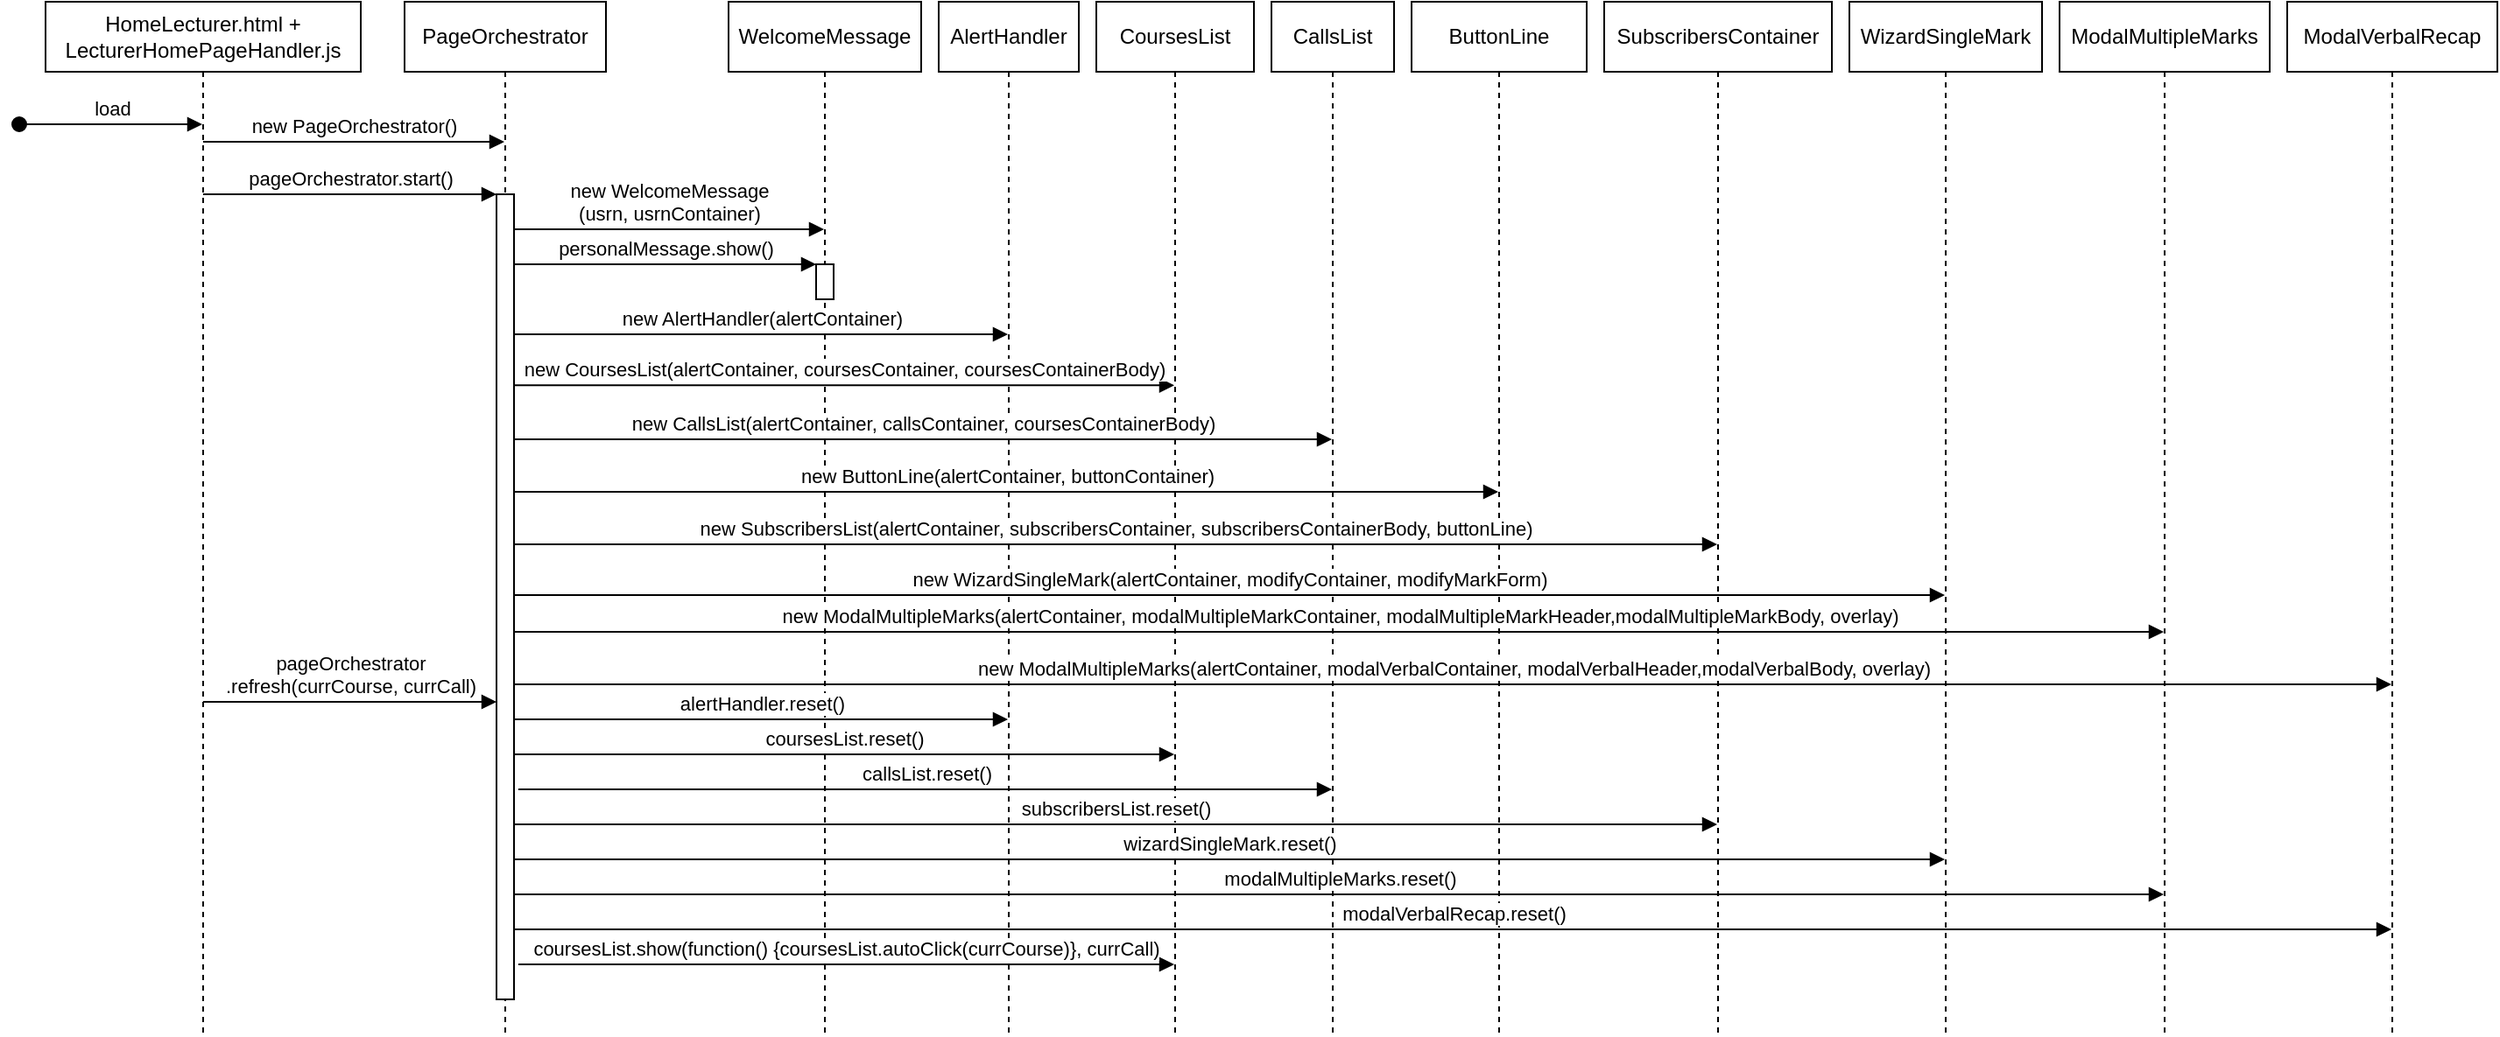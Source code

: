 <mxfile version="21.3.7" type="device">
  <diagram name="Page-1" id="2YBvvXClWsGukQMizWep">
    <mxGraphModel dx="678" dy="718" grid="1" gridSize="10" guides="1" tooltips="1" connect="1" arrows="1" fold="1" page="1" pageScale="1" pageWidth="850" pageHeight="1100" math="0" shadow="0">
      <root>
        <mxCell id="0" />
        <mxCell id="1" parent="0" />
        <mxCell id="EaPoBMWTR1owD6BFUS1a-1" value="HomeLecturer.html + LecturerHomePageHandler.js" style="shape=umlLifeline;perimeter=lifelinePerimeter;whiteSpace=wrap;html=1;container=0;dropTarget=0;collapsible=0;recursiveResize=0;outlineConnect=0;portConstraint=eastwest;newEdgeStyle={&quot;edgeStyle&quot;:&quot;elbowEdgeStyle&quot;,&quot;elbow&quot;:&quot;vertical&quot;,&quot;curved&quot;:0,&quot;rounded&quot;:0};" vertex="1" parent="1">
          <mxGeometry x="290" y="210" width="180" height="590" as="geometry" />
        </mxCell>
        <mxCell id="EaPoBMWTR1owD6BFUS1a-2" value="load" style="html=1;verticalAlign=bottom;startArrow=oval;endArrow=block;startSize=8;edgeStyle=elbowEdgeStyle;elbow=vertical;curved=0;rounded=0;" edge="1" parent="EaPoBMWTR1owD6BFUS1a-1" target="EaPoBMWTR1owD6BFUS1a-1">
          <mxGeometry relative="1" as="geometry">
            <mxPoint x="-15" y="70" as="sourcePoint" />
            <mxPoint x="45" y="70" as="targetPoint" />
          </mxGeometry>
        </mxCell>
        <mxCell id="EaPoBMWTR1owD6BFUS1a-3" value="PageOrchestrator" style="shape=umlLifeline;perimeter=lifelinePerimeter;whiteSpace=wrap;html=1;container=0;dropTarget=0;collapsible=0;recursiveResize=0;outlineConnect=0;portConstraint=eastwest;newEdgeStyle={&quot;edgeStyle&quot;:&quot;elbowEdgeStyle&quot;,&quot;elbow&quot;:&quot;vertical&quot;,&quot;curved&quot;:0,&quot;rounded&quot;:0};" vertex="1" parent="1">
          <mxGeometry x="495" y="210" width="115" height="590" as="geometry" />
        </mxCell>
        <mxCell id="EaPoBMWTR1owD6BFUS1a-4" value="" style="html=1;points=[];perimeter=orthogonalPerimeter;outlineConnect=0;targetShapes=umlLifeline;portConstraint=eastwest;newEdgeStyle={&quot;edgeStyle&quot;:&quot;elbowEdgeStyle&quot;,&quot;elbow&quot;:&quot;vertical&quot;,&quot;curved&quot;:0,&quot;rounded&quot;:0};" vertex="1" parent="EaPoBMWTR1owD6BFUS1a-3">
          <mxGeometry x="52.5" y="110" width="10" height="460" as="geometry" />
        </mxCell>
        <mxCell id="EaPoBMWTR1owD6BFUS1a-6" value="WelcomeMessage" style="shape=umlLifeline;perimeter=lifelinePerimeter;whiteSpace=wrap;html=1;container=0;dropTarget=0;collapsible=0;recursiveResize=0;outlineConnect=0;portConstraint=eastwest;newEdgeStyle={&quot;edgeStyle&quot;:&quot;elbowEdgeStyle&quot;,&quot;elbow&quot;:&quot;vertical&quot;,&quot;curved&quot;:0,&quot;rounded&quot;:0};" vertex="1" parent="1">
          <mxGeometry x="680" y="210" width="110" height="590" as="geometry" />
        </mxCell>
        <mxCell id="EaPoBMWTR1owD6BFUS1a-7" value="" style="html=1;points=[];perimeter=orthogonalPerimeter;outlineConnect=0;targetShapes=umlLifeline;portConstraint=eastwest;newEdgeStyle={&quot;edgeStyle&quot;:&quot;elbowEdgeStyle&quot;,&quot;elbow&quot;:&quot;vertical&quot;,&quot;curved&quot;:0,&quot;rounded&quot;:0};" vertex="1" parent="EaPoBMWTR1owD6BFUS1a-6">
          <mxGeometry x="50" y="150" width="10" height="20" as="geometry" />
        </mxCell>
        <mxCell id="EaPoBMWTR1owD6BFUS1a-9" value="AlertHandler" style="shape=umlLifeline;perimeter=lifelinePerimeter;whiteSpace=wrap;html=1;container=0;dropTarget=0;collapsible=0;recursiveResize=0;outlineConnect=0;portConstraint=eastwest;newEdgeStyle={&quot;edgeStyle&quot;:&quot;elbowEdgeStyle&quot;,&quot;elbow&quot;:&quot;vertical&quot;,&quot;curved&quot;:0,&quot;rounded&quot;:0};" vertex="1" parent="1">
          <mxGeometry x="800" y="210" width="80" height="590" as="geometry" />
        </mxCell>
        <mxCell id="EaPoBMWTR1owD6BFUS1a-10" value="new WelcomeMessage&lt;br&gt;(usrn, usrnContainer)" style="html=1;verticalAlign=bottom;endArrow=block;edgeStyle=elbowEdgeStyle;elbow=vertical;curved=0;rounded=0;" edge="1" parent="1" target="EaPoBMWTR1owD6BFUS1a-6" source="EaPoBMWTR1owD6BFUS1a-4">
          <mxGeometry relative="1" as="geometry">
            <mxPoint x="550" y="340" as="sourcePoint" />
            <Array as="points">
              <mxPoint x="610" y="340" />
              <mxPoint x="590" y="350" />
              <mxPoint x="610" y="340" />
            </Array>
            <mxPoint x="700" y="340" as="targetPoint" />
          </mxGeometry>
        </mxCell>
        <mxCell id="EaPoBMWTR1owD6BFUS1a-17" value="CoursesList" style="shape=umlLifeline;perimeter=lifelinePerimeter;whiteSpace=wrap;html=1;container=0;dropTarget=0;collapsible=0;recursiveResize=0;outlineConnect=0;portConstraint=eastwest;newEdgeStyle={&quot;edgeStyle&quot;:&quot;elbowEdgeStyle&quot;,&quot;elbow&quot;:&quot;vertical&quot;,&quot;curved&quot;:0,&quot;rounded&quot;:0};" vertex="1" parent="1">
          <mxGeometry x="890" y="210" width="90" height="590" as="geometry" />
        </mxCell>
        <mxCell id="EaPoBMWTR1owD6BFUS1a-18" value="CallsList" style="shape=umlLifeline;perimeter=lifelinePerimeter;whiteSpace=wrap;html=1;container=0;dropTarget=0;collapsible=0;recursiveResize=0;outlineConnect=0;portConstraint=eastwest;newEdgeStyle={&quot;edgeStyle&quot;:&quot;elbowEdgeStyle&quot;,&quot;elbow&quot;:&quot;vertical&quot;,&quot;curved&quot;:0,&quot;rounded&quot;:0};" vertex="1" parent="1">
          <mxGeometry x="990" y="210" width="70" height="590" as="geometry" />
        </mxCell>
        <mxCell id="EaPoBMWTR1owD6BFUS1a-21" value="ButtonLine" style="shape=umlLifeline;perimeter=lifelinePerimeter;whiteSpace=wrap;html=1;container=0;dropTarget=0;collapsible=0;recursiveResize=0;outlineConnect=0;portConstraint=eastwest;newEdgeStyle={&quot;edgeStyle&quot;:&quot;elbowEdgeStyle&quot;,&quot;elbow&quot;:&quot;vertical&quot;,&quot;curved&quot;:0,&quot;rounded&quot;:0};" vertex="1" parent="1">
          <mxGeometry x="1070" y="210" width="100" height="590" as="geometry" />
        </mxCell>
        <mxCell id="EaPoBMWTR1owD6BFUS1a-25" value="personalMessage.show()" style="html=1;verticalAlign=bottom;endArrow=block;edgeStyle=elbowEdgeStyle;elbow=vertical;curved=0;rounded=0;" edge="1" parent="1" source="EaPoBMWTR1owD6BFUS1a-4" target="EaPoBMWTR1owD6BFUS1a-7">
          <mxGeometry relative="1" as="geometry">
            <mxPoint x="550" y="360" as="sourcePoint" />
            <Array as="points">
              <mxPoint x="612" y="360" />
              <mxPoint x="592" y="370" />
              <mxPoint x="612" y="360" />
            </Array>
            <mxPoint x="717" y="360" as="targetPoint" />
          </mxGeometry>
        </mxCell>
        <mxCell id="EaPoBMWTR1owD6BFUS1a-26" value="new AlertHandler(alertContainer)" style="html=1;verticalAlign=bottom;endArrow=block;edgeStyle=elbowEdgeStyle;elbow=vertical;curved=0;rounded=0;" edge="1" parent="1" source="EaPoBMWTR1owD6BFUS1a-4" target="EaPoBMWTR1owD6BFUS1a-9">
          <mxGeometry relative="1" as="geometry">
            <mxPoint x="560" y="400" as="sourcePoint" />
            <Array as="points">
              <mxPoint x="612" y="400" />
              <mxPoint x="592" y="410" />
              <mxPoint x="612" y="400" />
            </Array>
            <mxPoint x="717" y="400" as="targetPoint" />
          </mxGeometry>
        </mxCell>
        <mxCell id="EaPoBMWTR1owD6BFUS1a-28" value="new CoursesList(alertContainer, coursesContainer, coursesContainerBody)" style="html=1;verticalAlign=bottom;endArrow=block;edgeStyle=elbowEdgeStyle;elbow=vertical;curved=0;rounded=0;" edge="1" parent="1" source="EaPoBMWTR1owD6BFUS1a-4" target="EaPoBMWTR1owD6BFUS1a-17">
          <mxGeometry relative="1" as="geometry">
            <mxPoint x="568" y="429.17" as="sourcePoint" />
            <Array as="points">
              <mxPoint x="622" y="429.17" />
              <mxPoint x="602" y="439.17" />
              <mxPoint x="622" y="429.17" />
            </Array>
            <mxPoint x="940" y="429.17" as="targetPoint" />
          </mxGeometry>
        </mxCell>
        <mxCell id="EaPoBMWTR1owD6BFUS1a-29" value="new CallsList(alertContainer, callsContainer, coursesContainerBody)" style="html=1;verticalAlign=bottom;endArrow=block;edgeStyle=elbowEdgeStyle;elbow=vertical;curved=0;rounded=0;" edge="1" parent="1" source="EaPoBMWTR1owD6BFUS1a-4" target="EaPoBMWTR1owD6BFUS1a-18">
          <mxGeometry relative="1" as="geometry">
            <mxPoint x="560" y="450" as="sourcePoint" />
            <Array as="points">
              <mxPoint x="720" y="460" />
              <mxPoint x="650" y="450" />
              <mxPoint x="604" y="460.17" />
              <mxPoint x="624" y="450.17" />
            </Array>
            <mxPoint x="1007" y="450" as="targetPoint" />
          </mxGeometry>
        </mxCell>
        <mxCell id="EaPoBMWTR1owD6BFUS1a-30" value="new ButtonLine(alertContainer, buttonContainer)" style="html=1;verticalAlign=bottom;endArrow=block;edgeStyle=elbowEdgeStyle;elbow=vertical;curved=0;rounded=0;" edge="1" parent="1" source="EaPoBMWTR1owD6BFUS1a-4" target="EaPoBMWTR1owD6BFUS1a-21">
          <mxGeometry relative="1" as="geometry">
            <mxPoint x="560" y="490" as="sourcePoint" />
            <Array as="points">
              <mxPoint x="722" y="490" />
              <mxPoint x="652" y="480" />
              <mxPoint x="606" y="490.17" />
              <mxPoint x="626" y="480.17" />
            </Array>
            <mxPoint x="1097" y="490" as="targetPoint" />
          </mxGeometry>
        </mxCell>
        <mxCell id="EaPoBMWTR1owD6BFUS1a-31" value="SubscribersContainer" style="shape=umlLifeline;perimeter=lifelinePerimeter;whiteSpace=wrap;html=1;container=0;dropTarget=0;collapsible=0;recursiveResize=0;outlineConnect=0;portConstraint=eastwest;newEdgeStyle={&quot;edgeStyle&quot;:&quot;elbowEdgeStyle&quot;,&quot;elbow&quot;:&quot;vertical&quot;,&quot;curved&quot;:0,&quot;rounded&quot;:0};" vertex="1" parent="1">
          <mxGeometry x="1180" y="210" width="130" height="590" as="geometry" />
        </mxCell>
        <mxCell id="EaPoBMWTR1owD6BFUS1a-32" value="new SubscribersList(alertContainer, subscribersContainer, subscribersContainerBody, buttonLine)" style="html=1;verticalAlign=bottom;endArrow=block;edgeStyle=elbowEdgeStyle;elbow=vertical;curved=0;rounded=0;" edge="1" parent="1" source="EaPoBMWTR1owD6BFUS1a-4" target="EaPoBMWTR1owD6BFUS1a-31">
          <mxGeometry relative="1" as="geometry">
            <mxPoint x="560" y="520" as="sourcePoint" />
            <Array as="points">
              <mxPoint x="724" y="520" />
              <mxPoint x="654" y="510" />
              <mxPoint x="608" y="520.17" />
              <mxPoint x="628" y="510.17" />
            </Array>
            <mxPoint x="1192" y="520" as="targetPoint" />
          </mxGeometry>
        </mxCell>
        <mxCell id="EaPoBMWTR1owD6BFUS1a-33" value="WizardSingleMark" style="shape=umlLifeline;perimeter=lifelinePerimeter;whiteSpace=wrap;html=1;container=0;dropTarget=0;collapsible=0;recursiveResize=0;outlineConnect=0;portConstraint=eastwest;newEdgeStyle={&quot;edgeStyle&quot;:&quot;elbowEdgeStyle&quot;,&quot;elbow&quot;:&quot;vertical&quot;,&quot;curved&quot;:0,&quot;rounded&quot;:0};" vertex="1" parent="1">
          <mxGeometry x="1320" y="210" width="110" height="590" as="geometry" />
        </mxCell>
        <mxCell id="EaPoBMWTR1owD6BFUS1a-34" value="new WizardSingleMark(alertContainer, modifyContainer, modifyMarkForm)" style="html=1;verticalAlign=bottom;endArrow=block;edgeStyle=elbowEdgeStyle;elbow=vertical;curved=0;rounded=0;" edge="1" parent="1" source="EaPoBMWTR1owD6BFUS1a-4" target="EaPoBMWTR1owD6BFUS1a-33">
          <mxGeometry relative="1" as="geometry">
            <mxPoint x="550" y="549" as="sourcePoint" />
            <Array as="points">
              <mxPoint x="716" y="549" />
              <mxPoint x="646" y="539" />
              <mxPoint x="600" y="549.17" />
              <mxPoint x="620" y="539.17" />
            </Array>
            <mxPoint x="1307" y="549" as="targetPoint" />
          </mxGeometry>
        </mxCell>
        <mxCell id="EaPoBMWTR1owD6BFUS1a-35" value="new ModalMultipleMarks(alertContainer, modalMultipleMarkContainer, modalMultipleMarkHeader,modalMultipleMarkBody, overlay)" style="html=1;verticalAlign=bottom;endArrow=block;edgeStyle=elbowEdgeStyle;elbow=vertical;curved=0;rounded=0;" edge="1" parent="1" source="EaPoBMWTR1owD6BFUS1a-4" target="EaPoBMWTR1owD6BFUS1a-36">
          <mxGeometry relative="1" as="geometry">
            <mxPoint x="550" y="570" as="sourcePoint" />
            <Array as="points">
              <mxPoint x="900" y="570" />
              <mxPoint x="708" y="570" />
              <mxPoint x="638" y="560" />
              <mxPoint x="592" y="570.17" />
              <mxPoint x="612" y="560.17" />
            </Array>
            <mxPoint x="1437" y="570" as="targetPoint" />
          </mxGeometry>
        </mxCell>
        <mxCell id="EaPoBMWTR1owD6BFUS1a-36" value="ModalMultipleMarks" style="shape=umlLifeline;perimeter=lifelinePerimeter;whiteSpace=wrap;html=1;container=0;dropTarget=0;collapsible=0;recursiveResize=0;outlineConnect=0;portConstraint=eastwest;newEdgeStyle={&quot;edgeStyle&quot;:&quot;elbowEdgeStyle&quot;,&quot;elbow&quot;:&quot;vertical&quot;,&quot;curved&quot;:0,&quot;rounded&quot;:0};" vertex="1" parent="1">
          <mxGeometry x="1440" y="210" width="120" height="590" as="geometry" />
        </mxCell>
        <mxCell id="EaPoBMWTR1owD6BFUS1a-37" value="ModalVerbalRecap" style="shape=umlLifeline;perimeter=lifelinePerimeter;whiteSpace=wrap;html=1;container=0;dropTarget=0;collapsible=0;recursiveResize=0;outlineConnect=0;portConstraint=eastwest;newEdgeStyle={&quot;edgeStyle&quot;:&quot;elbowEdgeStyle&quot;,&quot;elbow&quot;:&quot;vertical&quot;,&quot;curved&quot;:0,&quot;rounded&quot;:0};" vertex="1" parent="1">
          <mxGeometry x="1570" y="210" width="120" height="590" as="geometry" />
        </mxCell>
        <mxCell id="EaPoBMWTR1owD6BFUS1a-38" value="new ModalMultipleMarks(alertContainer, modalVerbalContainer, modalVerbalHeader,modalVerbalBody, overlay)" style="html=1;verticalAlign=bottom;endArrow=block;edgeStyle=elbowEdgeStyle;elbow=vertical;curved=0;rounded=0;" edge="1" parent="1" source="EaPoBMWTR1owD6BFUS1a-4" target="EaPoBMWTR1owD6BFUS1a-37">
          <mxGeometry relative="1" as="geometry">
            <mxPoint x="560" y="600" as="sourcePoint" />
            <Array as="points">
              <mxPoint x="902" y="600" />
              <mxPoint x="710" y="600" />
              <mxPoint x="640" y="590" />
              <mxPoint x="594" y="600.17" />
              <mxPoint x="614" y="590.17" />
            </Array>
            <mxPoint x="1572" y="600" as="targetPoint" />
          </mxGeometry>
        </mxCell>
        <mxCell id="EaPoBMWTR1owD6BFUS1a-39" value="alertHandler.reset()" style="html=1;verticalAlign=bottom;endArrow=block;edgeStyle=elbowEdgeStyle;elbow=vertical;curved=0;rounded=0;" edge="1" parent="1" source="EaPoBMWTR1owD6BFUS1a-4" target="EaPoBMWTR1owD6BFUS1a-9">
          <mxGeometry relative="1" as="geometry">
            <mxPoint x="540" y="629.17" as="sourcePoint" />
            <Array as="points">
              <mxPoint x="770" y="620" />
              <mxPoint x="594" y="629.17" />
              <mxPoint x="574" y="639.17" />
              <mxPoint x="594" y="629.17" />
            </Array>
            <mxPoint x="892" y="629.17" as="targetPoint" />
          </mxGeometry>
        </mxCell>
        <mxCell id="EaPoBMWTR1owD6BFUS1a-40" value="coursesList.reset()" style="html=1;verticalAlign=bottom;endArrow=block;edgeStyle=elbowEdgeStyle;elbow=vertical;curved=0;rounded=0;" edge="1" parent="1" source="EaPoBMWTR1owD6BFUS1a-4" target="EaPoBMWTR1owD6BFUS1a-17">
          <mxGeometry x="-0.001" relative="1" as="geometry">
            <mxPoint x="560" y="640" as="sourcePoint" />
            <Array as="points">
              <mxPoint x="772" y="640" />
              <mxPoint x="596" y="649.17" />
              <mxPoint x="576" y="659.17" />
              <mxPoint x="596" y="649.17" />
            </Array>
            <mxPoint x="912" y="640" as="targetPoint" />
            <mxPoint as="offset" />
          </mxGeometry>
        </mxCell>
        <mxCell id="EaPoBMWTR1owD6BFUS1a-41" value="callsList.reset()" style="html=1;verticalAlign=bottom;endArrow=block;edgeStyle=elbowEdgeStyle;elbow=vertical;curved=0;rounded=0;" edge="1" parent="1" target="EaPoBMWTR1owD6BFUS1a-18">
          <mxGeometry relative="1" as="geometry">
            <mxPoint x="560" y="660" as="sourcePoint" />
            <Array as="points">
              <mxPoint x="774" y="660" />
              <mxPoint x="598" y="669.17" />
              <mxPoint x="578" y="679.17" />
              <mxPoint x="598" y="669.17" />
            </Array>
            <mxPoint x="1007" y="660" as="targetPoint" />
          </mxGeometry>
        </mxCell>
        <mxCell id="EaPoBMWTR1owD6BFUS1a-42" value="subscribersList.reset()" style="html=1;verticalAlign=bottom;endArrow=block;edgeStyle=elbowEdgeStyle;elbow=vertical;curved=0;rounded=0;" edge="1" parent="1" source="EaPoBMWTR1owD6BFUS1a-4" target="EaPoBMWTR1owD6BFUS1a-31">
          <mxGeometry relative="1" as="geometry">
            <mxPoint x="570" y="680" as="sourcePoint" />
            <Array as="points">
              <mxPoint x="784" y="680" />
              <mxPoint x="608" y="689.17" />
              <mxPoint x="588" y="699.17" />
              <mxPoint x="608" y="689.17" />
            </Array>
            <mxPoint x="1105" y="680" as="targetPoint" />
          </mxGeometry>
        </mxCell>
        <mxCell id="EaPoBMWTR1owD6BFUS1a-43" value="wizardSingleMark.reset()" style="html=1;verticalAlign=bottom;endArrow=block;edgeStyle=elbowEdgeStyle;elbow=vertical;curved=0;rounded=0;" edge="1" parent="1" source="EaPoBMWTR1owD6BFUS1a-4" target="EaPoBMWTR1owD6BFUS1a-33">
          <mxGeometry relative="1" as="geometry">
            <mxPoint x="568" y="700" as="sourcePoint" />
            <Array as="points">
              <mxPoint x="794" y="700" />
              <mxPoint x="618" y="709.17" />
              <mxPoint x="598" y="719.17" />
              <mxPoint x="618" y="709.17" />
            </Array>
            <mxPoint x="1200" y="700" as="targetPoint" />
          </mxGeometry>
        </mxCell>
        <mxCell id="EaPoBMWTR1owD6BFUS1a-44" value="modalMultipleMarks.reset()" style="html=1;verticalAlign=bottom;endArrow=block;edgeStyle=elbowEdgeStyle;elbow=vertical;curved=0;rounded=0;" edge="1" parent="1" source="EaPoBMWTR1owD6BFUS1a-4" target="EaPoBMWTR1owD6BFUS1a-36">
          <mxGeometry relative="1" as="geometry">
            <mxPoint x="561.5" y="720" as="sourcePoint" />
            <Array as="points">
              <mxPoint x="797.5" y="720" />
              <mxPoint x="621.5" y="729.17" />
              <mxPoint x="601.5" y="739.17" />
              <mxPoint x="621.5" y="729.17" />
            </Array>
            <mxPoint x="1448.5" y="720" as="targetPoint" />
          </mxGeometry>
        </mxCell>
        <mxCell id="EaPoBMWTR1owD6BFUS1a-45" value="modalVerbalRecap.reset()" style="html=1;verticalAlign=bottom;endArrow=block;edgeStyle=elbowEdgeStyle;elbow=vertical;curved=0;rounded=0;" edge="1" parent="1" source="EaPoBMWTR1owD6BFUS1a-4" target="EaPoBMWTR1owD6BFUS1a-37">
          <mxGeometry relative="1" as="geometry">
            <mxPoint x="568" y="740" as="sourcePoint" />
            <Array as="points">
              <mxPoint x="807.5" y="740" />
              <mxPoint x="631.5" y="749.17" />
              <mxPoint x="611.5" y="759.17" />
              <mxPoint x="631.5" y="749.17" />
            </Array>
            <mxPoint x="1700" y="740" as="targetPoint" />
          </mxGeometry>
        </mxCell>
        <mxCell id="EaPoBMWTR1owD6BFUS1a-46" value="coursesList.show(function() {coursesList.autoClick(currCourse)}, currCall)" style="html=1;verticalAlign=bottom;endArrow=block;edgeStyle=elbowEdgeStyle;elbow=vertical;curved=0;rounded=0;" edge="1" parent="1" target="EaPoBMWTR1owD6BFUS1a-17">
          <mxGeometry x="-0.001" relative="1" as="geometry">
            <mxPoint x="560" y="760" as="sourcePoint" />
            <Array as="points">
              <mxPoint x="774" y="760" />
              <mxPoint x="598" y="769.17" />
              <mxPoint x="578" y="779.17" />
              <mxPoint x="598" y="769.17" />
            </Array>
            <mxPoint x="1007" y="760" as="targetPoint" />
            <mxPoint as="offset" />
          </mxGeometry>
        </mxCell>
        <mxCell id="EaPoBMWTR1owD6BFUS1a-47" value="pageOrchestrator&lt;br&gt;.refresh(currCourse, currCall)" style="html=1;verticalAlign=bottom;endArrow=block;edgeStyle=elbowEdgeStyle;elbow=vertical;curved=0;rounded=0;" edge="1" parent="1" source="EaPoBMWTR1owD6BFUS1a-1" target="EaPoBMWTR1owD6BFUS1a-4">
          <mxGeometry relative="1" as="geometry">
            <mxPoint x="340" y="610" as="sourcePoint" />
            <Array as="points">
              <mxPoint x="490" y="610" />
              <mxPoint x="460" y="480" />
              <mxPoint x="440" y="470" />
              <mxPoint x="455" y="610" />
            </Array>
            <mxPoint x="548" y="610" as="targetPoint" />
          </mxGeometry>
        </mxCell>
        <mxCell id="EaPoBMWTR1owD6BFUS1a-48" value="new PageOrchestrator()" style="html=1;verticalAlign=bottom;endArrow=block;edgeStyle=elbowEdgeStyle;elbow=vertical;curved=0;rounded=0;" edge="1" parent="1" target="EaPoBMWTR1owD6BFUS1a-3">
          <mxGeometry relative="1" as="geometry">
            <mxPoint x="380" y="290" as="sourcePoint" />
            <Array as="points">
              <mxPoint x="455" y="290" />
            </Array>
            <mxPoint x="552" y="420" as="targetPoint" />
          </mxGeometry>
        </mxCell>
        <mxCell id="EaPoBMWTR1owD6BFUS1a-49" value="pageOrchestrator.start()" style="html=1;verticalAlign=bottom;endArrow=block;edgeStyle=elbowEdgeStyle;elbow=vertical;curved=0;rounded=0;" edge="1" parent="1" source="EaPoBMWTR1owD6BFUS1a-1" target="EaPoBMWTR1owD6BFUS1a-4">
          <mxGeometry relative="1" as="geometry">
            <mxPoint x="380" y="420" as="sourcePoint" />
            <Array as="points">
              <mxPoint x="520" y="320" />
              <mxPoint x="440" y="320" />
              <mxPoint x="455" y="320" />
            </Array>
            <mxPoint x="548" y="420" as="targetPoint" />
          </mxGeometry>
        </mxCell>
      </root>
    </mxGraphModel>
  </diagram>
</mxfile>
